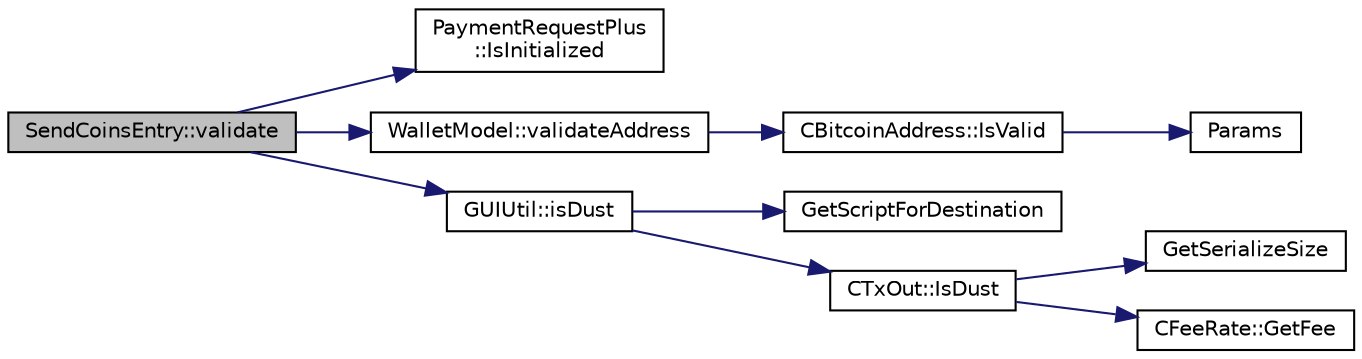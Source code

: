 digraph "SendCoinsEntry::validate"
{
  edge [fontname="Helvetica",fontsize="10",labelfontname="Helvetica",labelfontsize="10"];
  node [fontname="Helvetica",fontsize="10",shape=record];
  rankdir="LR";
  Node180 [label="SendCoinsEntry::validate",height=0.2,width=0.4,color="black", fillcolor="grey75", style="filled", fontcolor="black"];
  Node180 -> Node181 [color="midnightblue",fontsize="10",style="solid",fontname="Helvetica"];
  Node181 [label="PaymentRequestPlus\l::IsInitialized",height=0.2,width=0.4,color="black", fillcolor="white", style="filled",URL="$class_payment_request_plus.html#aa3d8c57af7c7bc4ffbc31da32e5a40a6"];
  Node180 -> Node182 [color="midnightblue",fontsize="10",style="solid",fontname="Helvetica"];
  Node182 [label="WalletModel::validateAddress",height=0.2,width=0.4,color="black", fillcolor="white", style="filled",URL="$class_wallet_model.html#a04604615253aeaae1253b1412a70a1f7"];
  Node182 -> Node183 [color="midnightblue",fontsize="10",style="solid",fontname="Helvetica"];
  Node183 [label="CBitcoinAddress::IsValid",height=0.2,width=0.4,color="black", fillcolor="white", style="filled",URL="$class_c_bitcoin_address.html#ab39907ce6895062a8f8bf585270ef13b"];
  Node183 -> Node184 [color="midnightblue",fontsize="10",style="solid",fontname="Helvetica"];
  Node184 [label="Params",height=0.2,width=0.4,color="black", fillcolor="white", style="filled",URL="$chainparams_8cpp.html#ace5c5b706d71a324a417dd2db394fd4a",tooltip="Return the currently selected parameters. "];
  Node180 -> Node185 [color="midnightblue",fontsize="10",style="solid",fontname="Helvetica"];
  Node185 [label="GUIUtil::isDust",height=0.2,width=0.4,color="black", fillcolor="white", style="filled",URL="$namespace_g_u_i_util.html#af72fd9408f5cc4f11f6adb4dd533aa40"];
  Node185 -> Node186 [color="midnightblue",fontsize="10",style="solid",fontname="Helvetica"];
  Node186 [label="GetScriptForDestination",height=0.2,width=0.4,color="black", fillcolor="white", style="filled",URL="$standard_8cpp.html#ae40f28d3b46c21033f6ee1f1200d0321"];
  Node185 -> Node187 [color="midnightblue",fontsize="10",style="solid",fontname="Helvetica"];
  Node187 [label="CTxOut::IsDust",height=0.2,width=0.4,color="black", fillcolor="white", style="filled",URL="$class_c_tx_out.html#ad4440670c7b3a59b46fa44f2f032ded8"];
  Node187 -> Node188 [color="midnightblue",fontsize="10",style="solid",fontname="Helvetica"];
  Node188 [label="GetSerializeSize",height=0.2,width=0.4,color="black", fillcolor="white", style="filled",URL="$serialize_8h.html#a48239e478ae730373d1984fe304ca025"];
  Node187 -> Node189 [color="midnightblue",fontsize="10",style="solid",fontname="Helvetica"];
  Node189 [label="CFeeRate::GetFee",height=0.2,width=0.4,color="black", fillcolor="white", style="filled",URL="$class_c_fee_rate.html#a6a3aef64120ef51ac921318282404b0e"];
}

